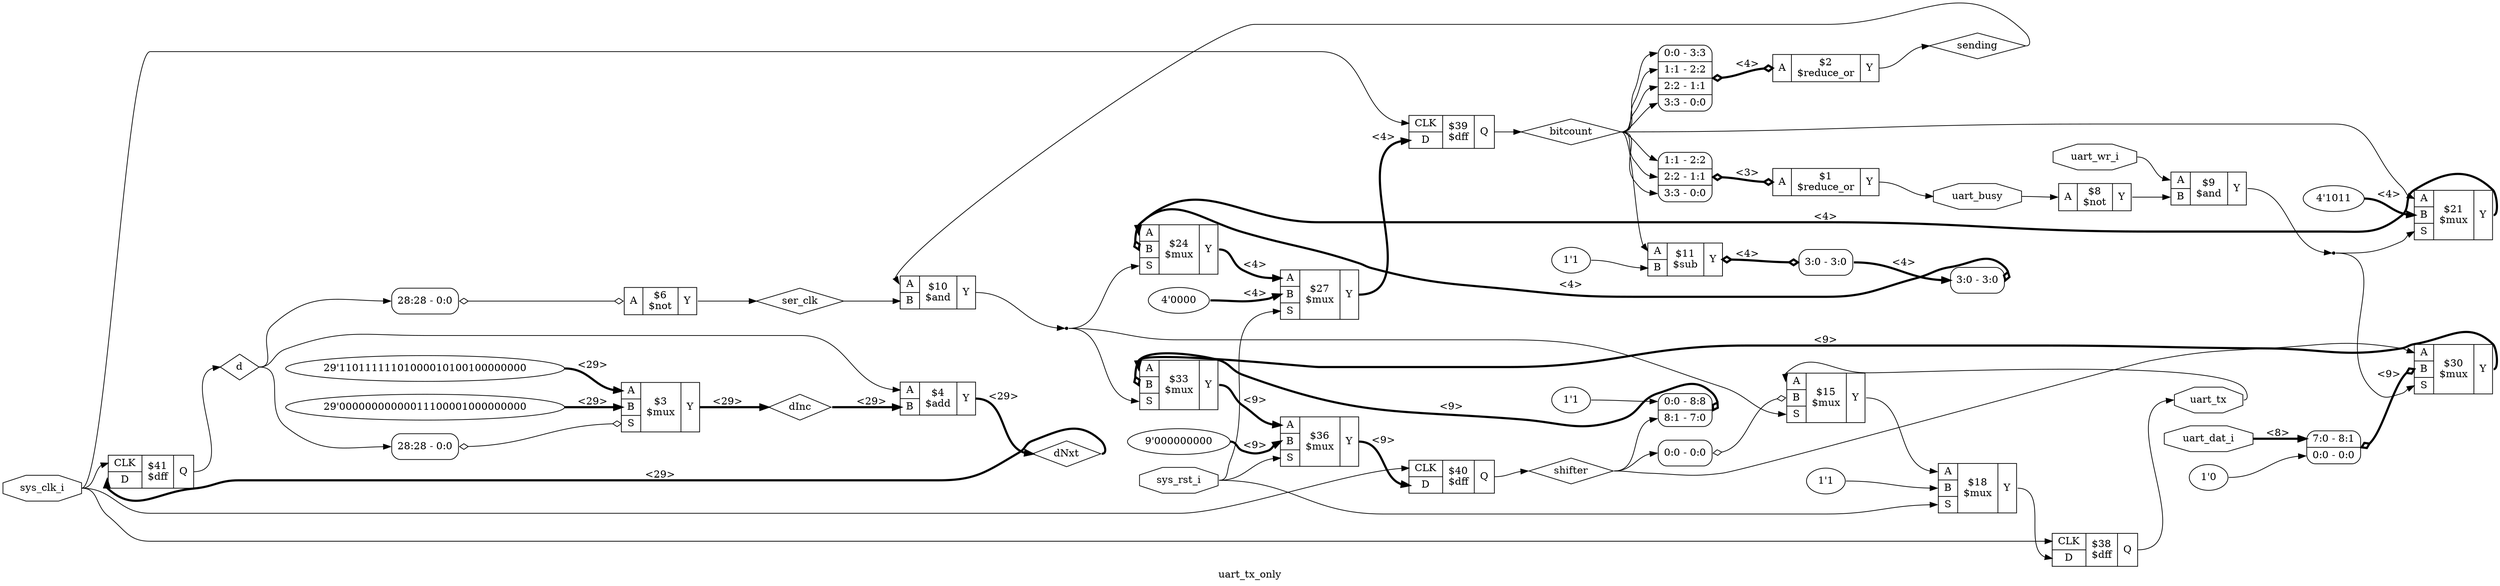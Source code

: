 digraph "uart_tx_only" {
label="uart_tx_only";
rankdir="LR";
remincross=true;
n14 [ shape=diamond, label="ser_clk", color="black", fontcolor="black" ];
n15 [ shape=diamond, label="dNxt", color="black", fontcolor="black" ];
n16 [ shape=diamond, label="dInc", color="black", fontcolor="black" ];
n17 [ shape=diamond, label="d", color="black", fontcolor="black" ];
n18 [ shape=diamond, label="sending", color="black", fontcolor="black" ];
n19 [ shape=diamond, label="shifter", color="black", fontcolor="black" ];
n20 [ shape=diamond, label="bitcount", color="black", fontcolor="black" ];
n21 [ shape=octagon, label="uart_tx", color="black", fontcolor="black" ];
n22 [ shape=octagon, label="uart_busy", color="black", fontcolor="black" ];
n23 [ shape=octagon, label="sys_rst_i", color="black", fontcolor="black" ];
n24 [ shape=octagon, label="sys_clk_i", color="black", fontcolor="black" ];
n25 [ shape=octagon, label="uart_dat_i", color="black", fontcolor="black" ];
n26 [ shape=octagon, label="uart_wr_i", color="black", fontcolor="black" ];
c30 [ shape=record, label="{{<p27> CLK|<p28> D}|$41\n$dff|{<p29> Q}}" ];
c31 [ shape=record, label="{{<p27> CLK|<p28> D}|$40\n$dff|{<p29> Q}}" ];
c32 [ shape=record, label="{{<p27> CLK|<p28> D}|$39\n$dff|{<p29> Q}}" ];
c33 [ shape=record, label="{{<p27> CLK|<p28> D}|$38\n$dff|{<p29> Q}}" ];
v0 [ label="9'000000000" ];
c38 [ shape=record, label="{{<p34> A|<p35> B|<p36> S}|$36\n$mux|{<p37> Y}}" ];
v2 [ label="1'1" ];
c39 [ shape=record, label="{{<p34> A|<p35> B|<p36> S}|$33\n$mux|{<p37> Y}}" ];
x1 [ shape=record, style=rounded, label="<s1> 0:0 - 8:8 |<s0> 8:1 - 7:0 " ];
x1:e -> c39:p35:w [arrowhead=odiamond, arrowtail=odiamond, dir=both, color="black", style="setlinewidth(3)", label="<9>"];
v4 [ label="1'0" ];
c40 [ shape=record, label="{{<p34> A|<p35> B|<p36> S}|$30\n$mux|{<p37> Y}}" ];
x3 [ shape=record, style=rounded, label="<s1> 7:0 - 8:1 |<s0> 0:0 - 0:0 " ];
x3:e -> c40:p35:w [arrowhead=odiamond, arrowtail=odiamond, dir=both, color="black", style="setlinewidth(3)", label="<9>"];
v5 [ label="4'0000" ];
c41 [ shape=record, label="{{<p34> A|<p35> B|<p36> S}|$27\n$mux|{<p37> Y}}" ];
c42 [ shape=record, label="{{<p34> A|<p35> B|<p36> S}|$24\n$mux|{<p37> Y}}" ];
x6 [ shape=record, style=rounded, label="<s0> 3:0 - 3:0 " ];
x6:e -> c42:p35:w [arrowhead=odiamond, arrowtail=odiamond, dir=both, color="black", style="setlinewidth(3)", label="<4>"];
v7 [ label="4'1011" ];
c43 [ shape=record, label="{{<p34> A|<p35> B|<p36> S}|$21\n$mux|{<p37> Y}}" ];
v8 [ label="1'1" ];
c44 [ shape=record, label="{{<p34> A|<p35> B|<p36> S}|$18\n$mux|{<p37> Y}}" ];
c45 [ shape=record, label="{{<p34> A|<p35> B|<p36> S}|$15\n$mux|{<p37> Y}}" ];
x9 [ shape=record, style=rounded, label="<s0> 0:0 - 0:0 " ];
x9:e -> c45:p35:w [arrowhead=odiamond, arrowtail=odiamond, dir=both, color="black", label=""];
v11 [ label="1'1" ];
c46 [ shape=record, label="{{<p34> A|<p35> B}|$11\n$sub|{<p37> Y}}" ];
x10 [ shape=record, style=rounded, label="<s0> 3:0 - 3:0 " ];
c46:p37:e -> x10:w [arrowhead=odiamond, arrowtail=odiamond, dir=both, color="black", style="setlinewidth(3)", label="<4>"];
c47 [ shape=record, label="{{<p34> A|<p35> B}|$10\n$and|{<p37> Y}}" ];
c48 [ shape=record, label="{{<p34> A|<p35> B}|$9\n$and|{<p37> Y}}" ];
c49 [ shape=record, label="{{<p34> A}|$8\n$not|{<p37> Y}}" ];
c50 [ shape=record, label="{{<p34> A}|$6\n$not|{<p37> Y}}" ];
x12 [ shape=record, style=rounded, label="<s0> 28:28 - 0:0 " ];
x12:e -> c50:p34:w [arrowhead=odiamond, arrowtail=odiamond, dir=both, color="black", label=""];
c51 [ shape=record, label="{{<p34> A|<p35> B}|$4\n$add|{<p37> Y}}" ];
v14 [ label="29'00000000000011100001000000000" ];
v15 [ label="29'11011111101000010100100000000" ];
c52 [ shape=record, label="{{<p34> A|<p35> B|<p36> S}|$3\n$mux|{<p37> Y}}" ];
x13 [ shape=record, style=rounded, label="<s0> 28:28 - 0:0 " ];
x13:e -> c52:p36:w [arrowhead=odiamond, arrowtail=odiamond, dir=both, color="black", label=""];
c53 [ shape=record, label="{{<p34> A}|$2\n$reduce_or|{<p37> Y}}" ];
x16 [ shape=record, style=rounded, label="<s3> 0:0 - 3:3 |<s2> 1:1 - 2:2 |<s1> 2:2 - 1:1 |<s0> 3:3 - 0:0 " ];
x16:e -> c53:p34:w [arrowhead=odiamond, arrowtail=odiamond, dir=both, color="black", style="setlinewidth(3)", label="<4>"];
c54 [ shape=record, label="{{<p34> A}|$1\n$reduce_or|{<p37> Y}}" ];
x17 [ shape=record, style=rounded, label="<s2> 1:1 - 2:2 |<s1> 2:2 - 1:1 |<s0> 3:3 - 0:0 " ];
x17:e -> c54:p34:w [arrowhead=odiamond, arrowtail=odiamond, dir=both, color="black", style="setlinewidth(3)", label="<3>"];
c39:p37:e -> c38:p34:w [color="black", style="setlinewidth(3)", label="<9>"];
x10:s0:e -> x6:s0:w [color="black", style="setlinewidth(3)", label="<4>"];
c45:p37:e -> c44:p34:w [color="black", label=""];
c43:p37:e -> c42:p34:w [color="black", style="setlinewidth(3)", label="<4>"];
c50:p37:e -> n14:w [color="black", label=""];
n14:e -> c47:p35:w [color="black", label=""];
c51:p37:e -> n15:w [color="black", style="setlinewidth(3)", label="<29>"];
n15:e -> c30:p28:w [color="black", style="setlinewidth(3)", label="<29>"];
c52:p37:e -> n16:w [color="black", style="setlinewidth(3)", label="<29>"];
n16:e -> c51:p35:w [color="black", style="setlinewidth(3)", label="<29>"];
c30:p29:e -> n17:w [color="black", label=""];
n17:e -> c51:p34:w [color="black", label=""];
n17:e -> x12:s0:w [color="black", label=""];
n17:e -> x13:s0:w [color="black", label=""];
c53:p37:e -> n18:w [color="black", label=""];
n18:e -> c47:p34:w [color="black", label=""];
c31:p29:e -> n19:w [color="black", label=""];
n19:e -> c40:p34:w [color="black", label=""];
n19:e -> x1:s0:w [color="black", label=""];
n19:e -> x9:s0:w [color="black", label=""];
n2 [ shape=point ];
c47:p37:e -> n2:w [color="black", label=""];
n2:e -> c39:p36:w [color="black", label=""];
n2:e -> c42:p36:w [color="black", label=""];
n2:e -> c45:p36:w [color="black", label=""];
c32:p29:e -> n20:w [color="black", label=""];
n20:e -> c43:p34:w [color="black", label=""];
n20:e -> c46:p34:w [color="black", label=""];
n20:e -> x16:s0:w [color="black", label=""];
n20:e -> x16:s1:w [color="black", label=""];
n20:e -> x16:s2:w [color="black", label=""];
n20:e -> x16:s3:w [color="black", label=""];
n20:e -> x17:s0:w [color="black", label=""];
n20:e -> x17:s1:w [color="black", label=""];
n20:e -> x17:s2:w [color="black", label=""];
c33:p29:e -> n21:w [color="black", label=""];
n21:e -> c45:p34:w [color="black", label=""];
c54:p37:e -> n22:w [color="black", label=""];
n22:e -> c49:p34:w [color="black", label=""];
n23:e -> c38:p36:w [color="black", label=""];
n23:e -> c41:p36:w [color="black", label=""];
n23:e -> c44:p36:w [color="black", label=""];
n24:e -> c30:p27:w [color="black", label=""];
n24:e -> c31:p27:w [color="black", label=""];
n24:e -> c32:p27:w [color="black", label=""];
n24:e -> c33:p27:w [color="black", label=""];
n25:e -> x3:s1:w [color="black", style="setlinewidth(3)", label="<8>"];
n26:e -> c48:p34:w [color="black", label=""];
n3 [ shape=point ];
c48:p37:e -> n3:w [color="black", label=""];
n3:e -> c40:p36:w [color="black", label=""];
n3:e -> c43:p36:w [color="black", label=""];
c49:p37:e -> c48:p35:w [color="black", label=""];
c38:p37:e -> c31:p28:w [color="black", style="setlinewidth(3)", label="<9>"];
c41:p37:e -> c32:p28:w [color="black", style="setlinewidth(3)", label="<4>"];
c44:p37:e -> c33:p28:w [color="black", label=""];
c40:p37:e -> c39:p34:w [color="black", style="setlinewidth(3)", label="<9>"];
c42:p37:e -> c41:p34:w [color="black", style="setlinewidth(3)", label="<4>"];
v0:e -> c38:p35:w [color="black", style="setlinewidth(3)", label="<9>"];
v11:e -> c46:p35:w [color="black", label=""];
v14:e -> c52:p35:w [color="black", style="setlinewidth(3)", label="<29>"];
v15:e -> c52:p34:w [color="black", style="setlinewidth(3)", label="<29>"];
v2:e -> x1:s1:w [color="black", label=""];
v4:e -> x3:s0:w [color="black", label=""];
v5:e -> c41:p35:w [color="black", style="setlinewidth(3)", label="<4>"];
v7:e -> c43:p35:w [color="black", style="setlinewidth(3)", label="<4>"];
v8:e -> c44:p35:w [color="black", label=""];
}

